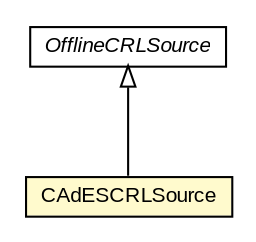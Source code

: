 #!/usr/local/bin/dot
#
# Class diagram 
# Generated by UMLGraph version R5_6-24-gf6e263 (http://www.umlgraph.org/)
#

digraph G {
	edge [fontname="arial",fontsize=10,labelfontname="arial",labelfontsize=10];
	node [fontname="arial",fontsize=10,shape=plaintext];
	nodesep=0.25;
	ranksep=0.5;
	// eu.europa.esig.dss.x509.crl.OfflineCRLSource
	c181878 [label=<<table title="eu.europa.esig.dss.x509.crl.OfflineCRLSource" border="0" cellborder="1" cellspacing="0" cellpadding="2" port="p" href="../../x509/crl/OfflineCRLSource.html">
		<tr><td><table border="0" cellspacing="0" cellpadding="1">
<tr><td align="center" balign="center"><font face="arial italic"> OfflineCRLSource </font></td></tr>
		</table></td></tr>
		</table>>, URL="../../x509/crl/OfflineCRLSource.html", fontname="arial", fontcolor="black", fontsize=10.0];
	// eu.europa.esig.dss.cades.validation.CAdESCRLSource
	c182503 [label=<<table title="eu.europa.esig.dss.cades.validation.CAdESCRLSource" border="0" cellborder="1" cellspacing="0" cellpadding="2" port="p" bgcolor="lemonChiffon" href="./CAdESCRLSource.html">
		<tr><td><table border="0" cellspacing="0" cellpadding="1">
<tr><td align="center" balign="center"> CAdESCRLSource </td></tr>
		</table></td></tr>
		</table>>, URL="./CAdESCRLSource.html", fontname="arial", fontcolor="black", fontsize=10.0];
	//eu.europa.esig.dss.cades.validation.CAdESCRLSource extends eu.europa.esig.dss.x509.crl.OfflineCRLSource
	c181878:p -> c182503:p [dir=back,arrowtail=empty];
}

